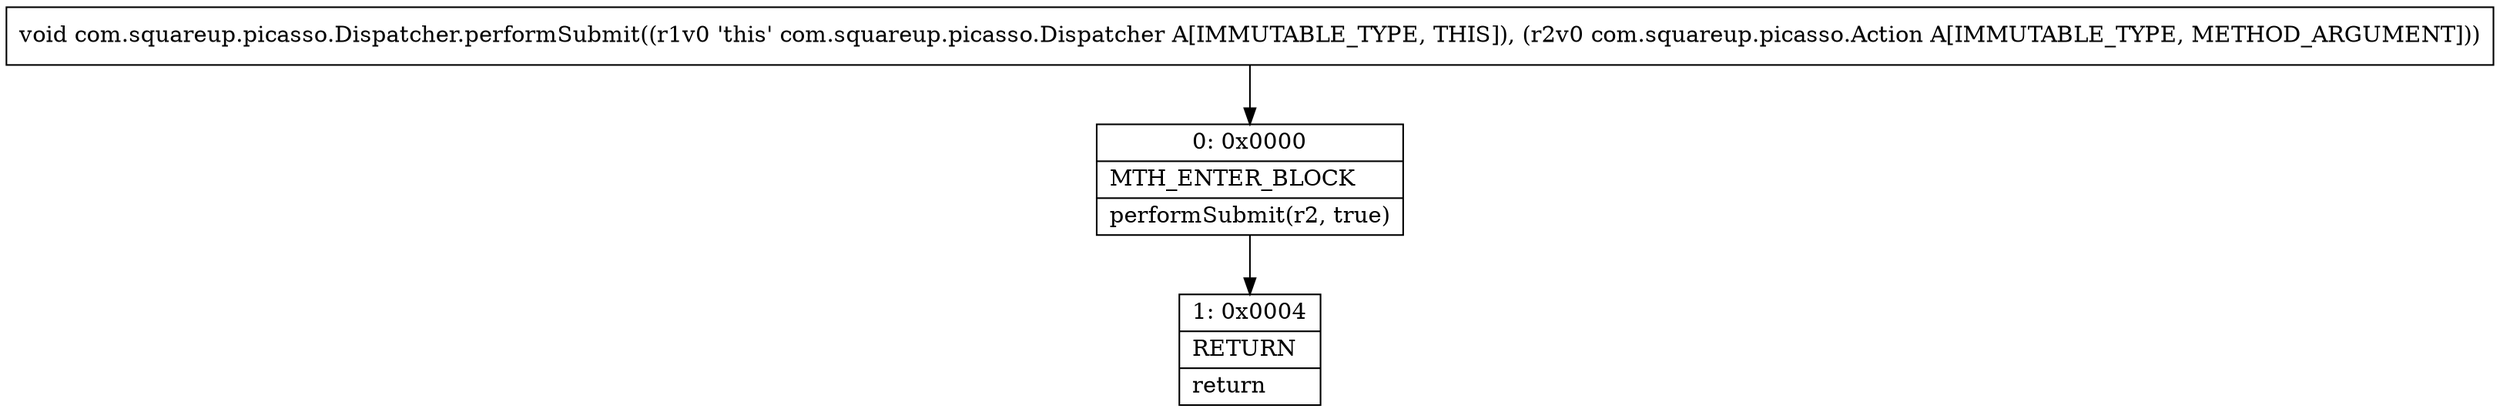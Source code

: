 digraph "CFG forcom.squareup.picasso.Dispatcher.performSubmit(Lcom\/squareup\/picasso\/Action;)V" {
Node_0 [shape=record,label="{0\:\ 0x0000|MTH_ENTER_BLOCK\l|performSubmit(r2, true)\l}"];
Node_1 [shape=record,label="{1\:\ 0x0004|RETURN\l|return\l}"];
MethodNode[shape=record,label="{void com.squareup.picasso.Dispatcher.performSubmit((r1v0 'this' com.squareup.picasso.Dispatcher A[IMMUTABLE_TYPE, THIS]), (r2v0 com.squareup.picasso.Action A[IMMUTABLE_TYPE, METHOD_ARGUMENT])) }"];
MethodNode -> Node_0;
Node_0 -> Node_1;
}

